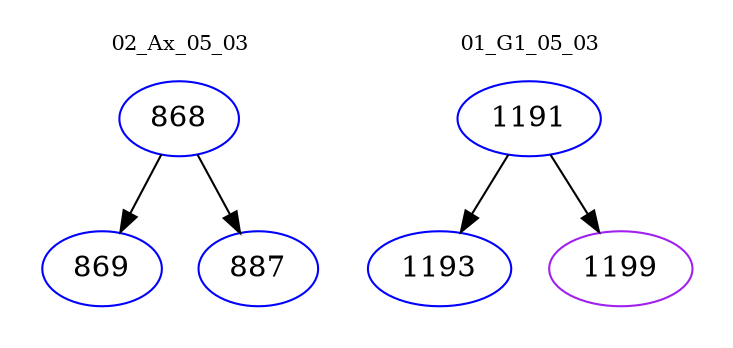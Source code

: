 digraph{
subgraph cluster_0 {
color = white
label = "02_Ax_05_03";
fontsize=10;
T0_868 [label="868", color="blue"]
T0_868 -> T0_869 [color="black"]
T0_869 [label="869", color="blue"]
T0_868 -> T0_887 [color="black"]
T0_887 [label="887", color="blue"]
}
subgraph cluster_1 {
color = white
label = "01_G1_05_03";
fontsize=10;
T1_1191 [label="1191", color="blue"]
T1_1191 -> T1_1193 [color="black"]
T1_1193 [label="1193", color="blue"]
T1_1191 -> T1_1199 [color="black"]
T1_1199 [label="1199", color="purple"]
}
}
